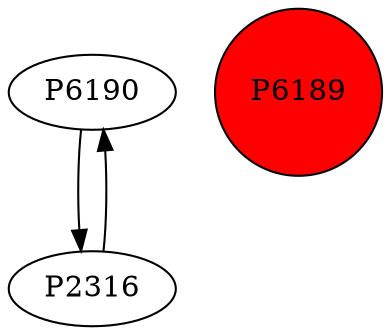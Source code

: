 digraph {
	P6190 -> P2316
	P2316 -> P6190
	P6189 [shape=circle]
	P6189 [style=filled]
	P6189 [fillcolor=red]
}